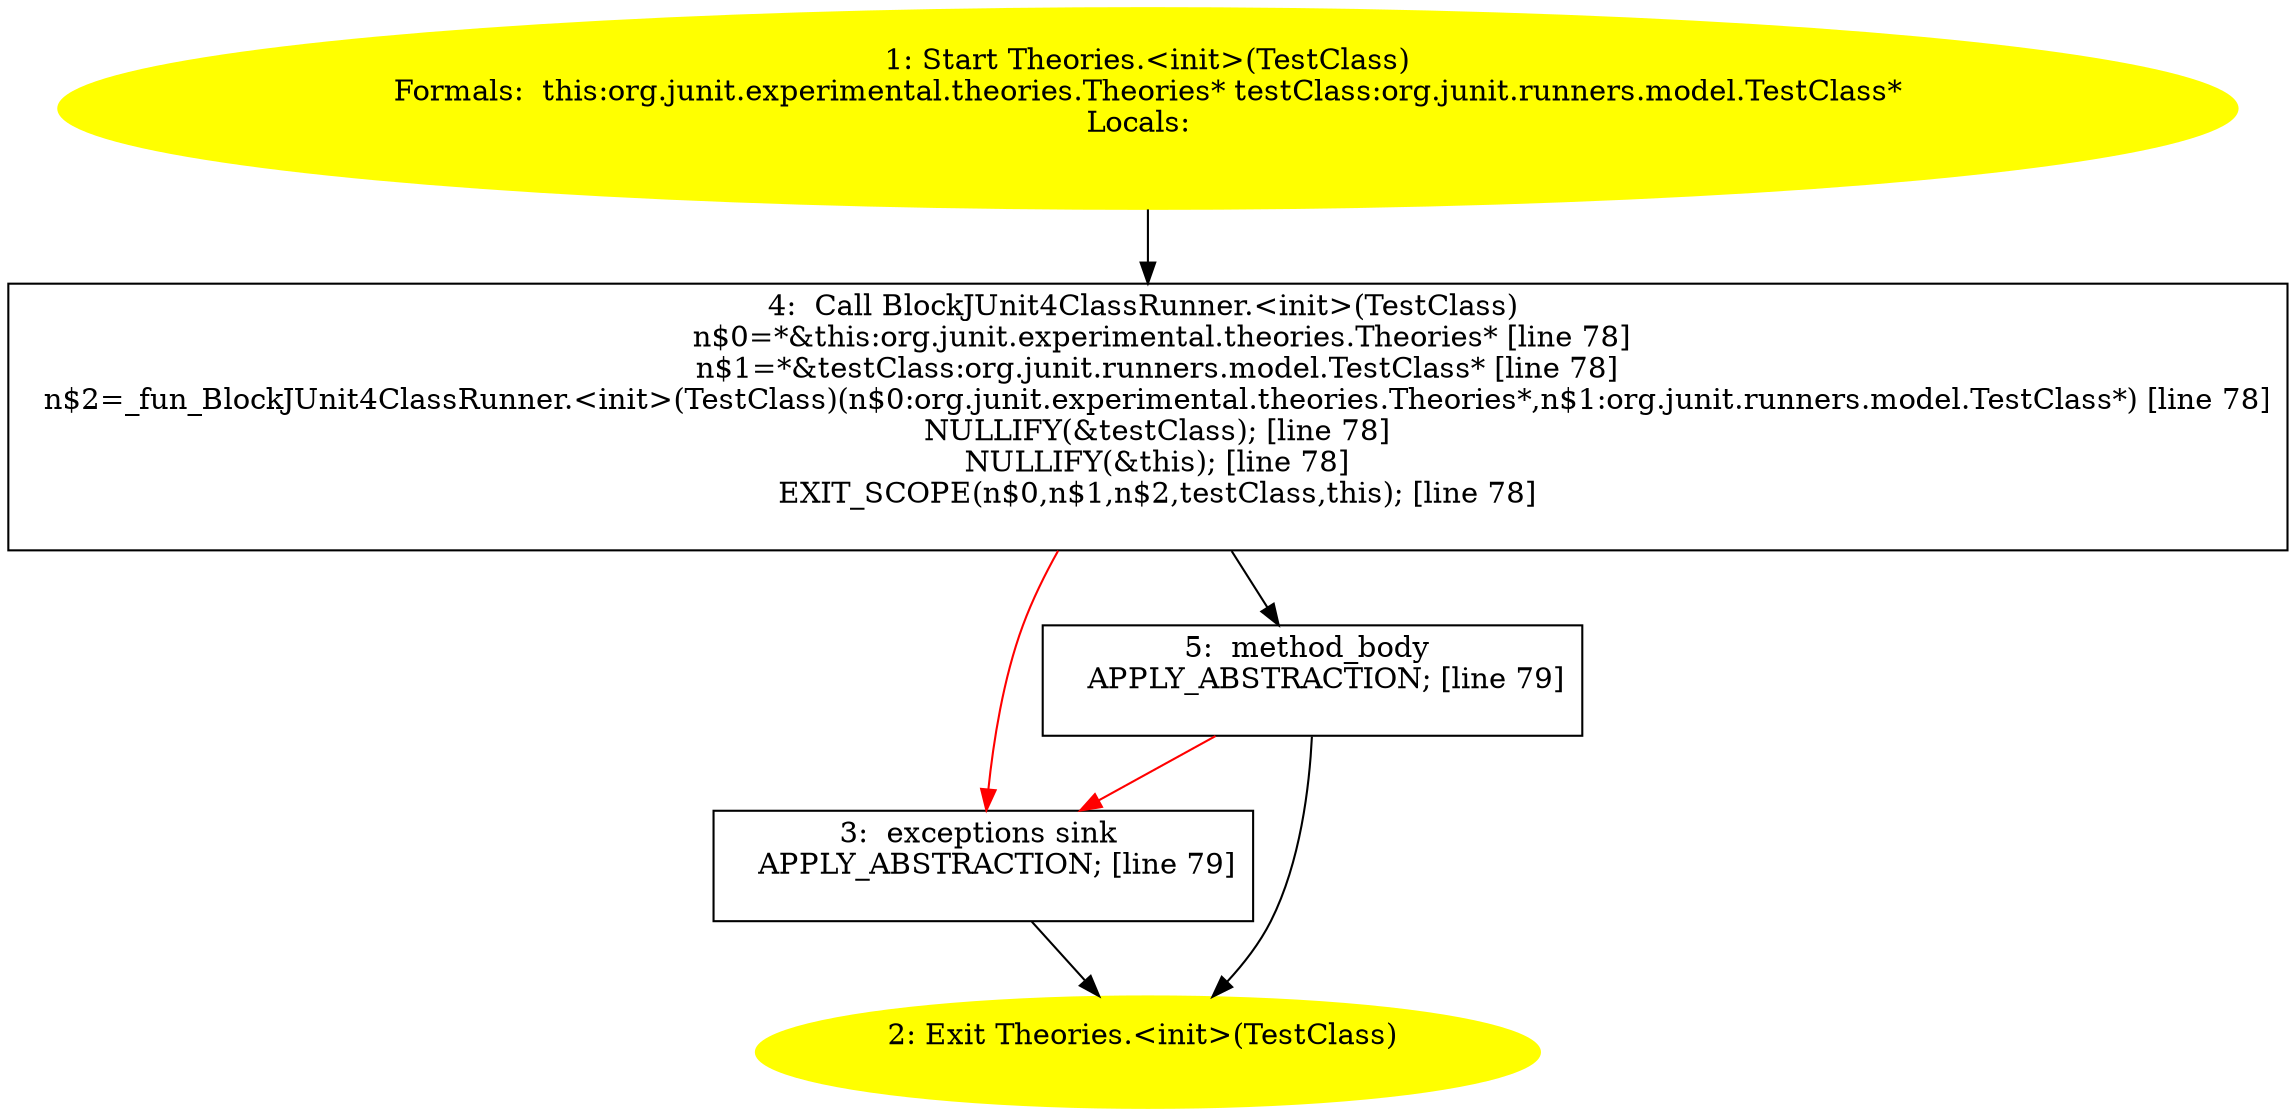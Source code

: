 /* @generated */
digraph cfg {
"org.junit.experimental.theories.Theories.<init>(org.junit.runners.model.TestClass).d7d83b1bba6aa1d1255cf99e6c6027a5_1" [label="1: Start Theories.<init>(TestClass)\nFormals:  this:org.junit.experimental.theories.Theories* testClass:org.junit.runners.model.TestClass*\nLocals:  \n  " color=yellow style=filled]
	

	 "org.junit.experimental.theories.Theories.<init>(org.junit.runners.model.TestClass).d7d83b1bba6aa1d1255cf99e6c6027a5_1" -> "org.junit.experimental.theories.Theories.<init>(org.junit.runners.model.TestClass).d7d83b1bba6aa1d1255cf99e6c6027a5_4" ;
"org.junit.experimental.theories.Theories.<init>(org.junit.runners.model.TestClass).d7d83b1bba6aa1d1255cf99e6c6027a5_2" [label="2: Exit Theories.<init>(TestClass) \n  " color=yellow style=filled]
	

"org.junit.experimental.theories.Theories.<init>(org.junit.runners.model.TestClass).d7d83b1bba6aa1d1255cf99e6c6027a5_3" [label="3:  exceptions sink \n   APPLY_ABSTRACTION; [line 79]\n " shape="box"]
	

	 "org.junit.experimental.theories.Theories.<init>(org.junit.runners.model.TestClass).d7d83b1bba6aa1d1255cf99e6c6027a5_3" -> "org.junit.experimental.theories.Theories.<init>(org.junit.runners.model.TestClass).d7d83b1bba6aa1d1255cf99e6c6027a5_2" ;
"org.junit.experimental.theories.Theories.<init>(org.junit.runners.model.TestClass).d7d83b1bba6aa1d1255cf99e6c6027a5_4" [label="4:  Call BlockJUnit4ClassRunner.<init>(TestClass) \n   n$0=*&this:org.junit.experimental.theories.Theories* [line 78]\n  n$1=*&testClass:org.junit.runners.model.TestClass* [line 78]\n  n$2=_fun_BlockJUnit4ClassRunner.<init>(TestClass)(n$0:org.junit.experimental.theories.Theories*,n$1:org.junit.runners.model.TestClass*) [line 78]\n  NULLIFY(&testClass); [line 78]\n  NULLIFY(&this); [line 78]\n  EXIT_SCOPE(n$0,n$1,n$2,testClass,this); [line 78]\n " shape="box"]
	

	 "org.junit.experimental.theories.Theories.<init>(org.junit.runners.model.TestClass).d7d83b1bba6aa1d1255cf99e6c6027a5_4" -> "org.junit.experimental.theories.Theories.<init>(org.junit.runners.model.TestClass).d7d83b1bba6aa1d1255cf99e6c6027a5_5" ;
	 "org.junit.experimental.theories.Theories.<init>(org.junit.runners.model.TestClass).d7d83b1bba6aa1d1255cf99e6c6027a5_4" -> "org.junit.experimental.theories.Theories.<init>(org.junit.runners.model.TestClass).d7d83b1bba6aa1d1255cf99e6c6027a5_3" [color="red" ];
"org.junit.experimental.theories.Theories.<init>(org.junit.runners.model.TestClass).d7d83b1bba6aa1d1255cf99e6c6027a5_5" [label="5:  method_body \n   APPLY_ABSTRACTION; [line 79]\n " shape="box"]
	

	 "org.junit.experimental.theories.Theories.<init>(org.junit.runners.model.TestClass).d7d83b1bba6aa1d1255cf99e6c6027a5_5" -> "org.junit.experimental.theories.Theories.<init>(org.junit.runners.model.TestClass).d7d83b1bba6aa1d1255cf99e6c6027a5_2" ;
	 "org.junit.experimental.theories.Theories.<init>(org.junit.runners.model.TestClass).d7d83b1bba6aa1d1255cf99e6c6027a5_5" -> "org.junit.experimental.theories.Theories.<init>(org.junit.runners.model.TestClass).d7d83b1bba6aa1d1255cf99e6c6027a5_3" [color="red" ];
}
